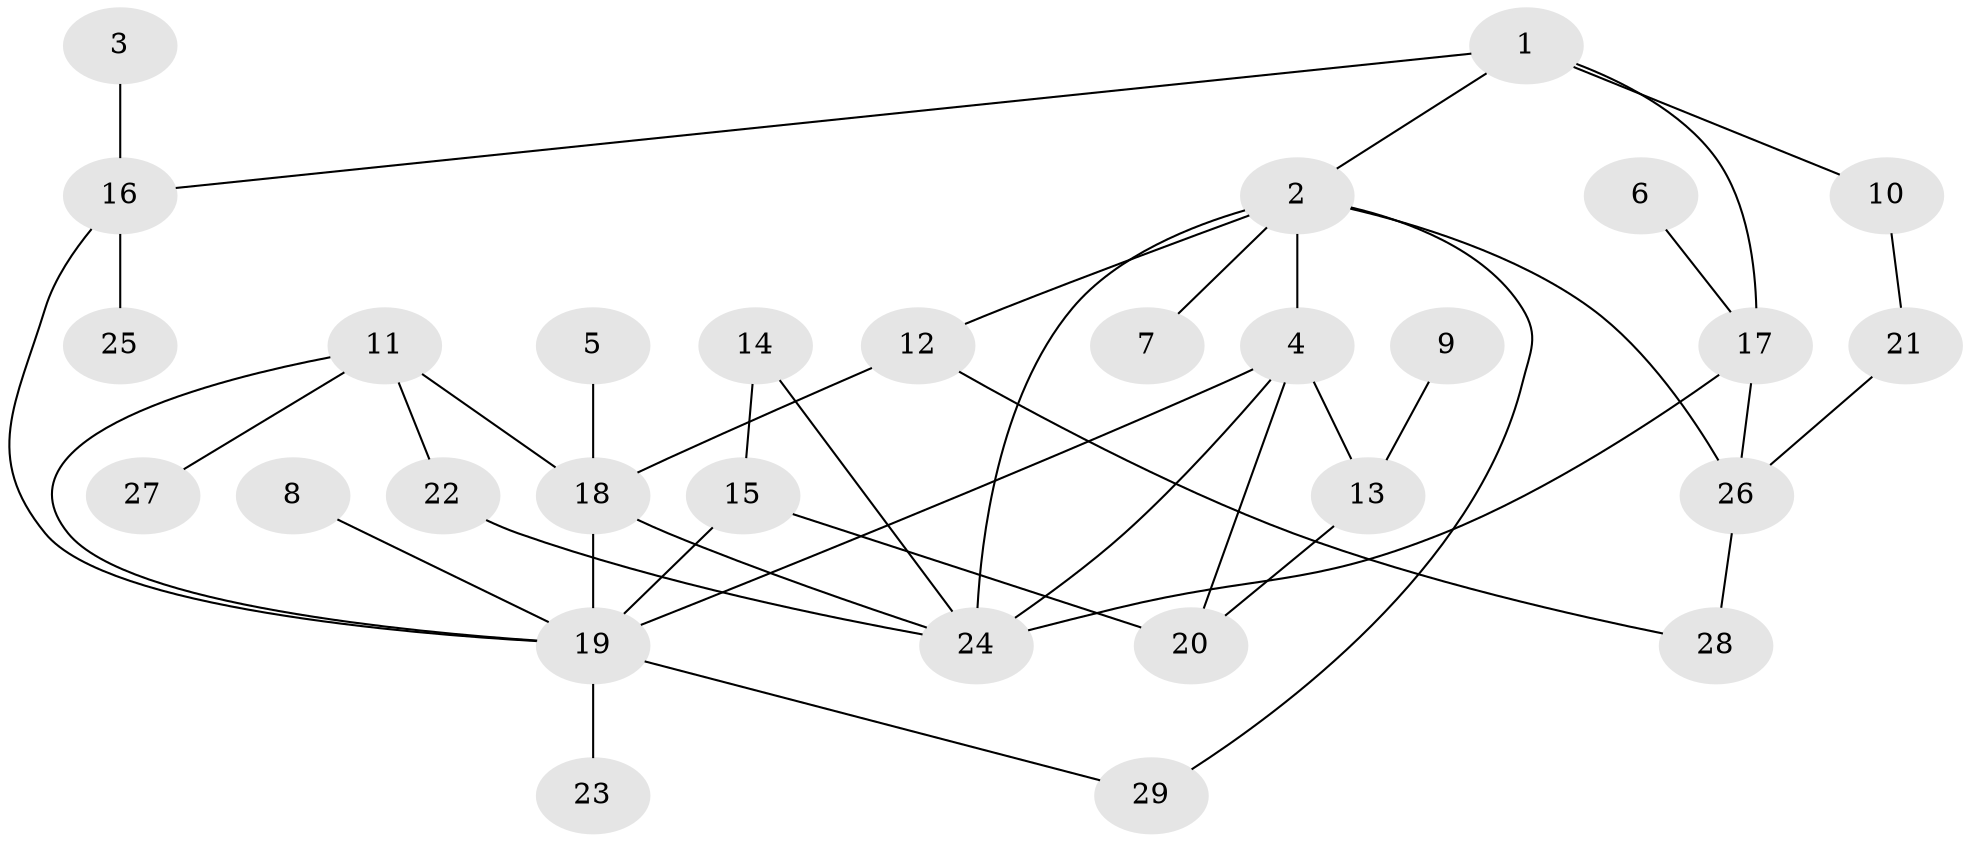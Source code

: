 // original degree distribution, {5: 0.05263157894736842, 4: 0.17543859649122806, 3: 0.19298245614035087, 2: 0.3333333333333333, 1: 0.22807017543859648, 7: 0.017543859649122806}
// Generated by graph-tools (version 1.1) at 2025/49/03/09/25 03:49:21]
// undirected, 29 vertices, 42 edges
graph export_dot {
graph [start="1"]
  node [color=gray90,style=filled];
  1;
  2;
  3;
  4;
  5;
  6;
  7;
  8;
  9;
  10;
  11;
  12;
  13;
  14;
  15;
  16;
  17;
  18;
  19;
  20;
  21;
  22;
  23;
  24;
  25;
  26;
  27;
  28;
  29;
  1 -- 2 [weight=1.0];
  1 -- 10 [weight=1.0];
  1 -- 16 [weight=1.0];
  1 -- 17 [weight=1.0];
  2 -- 4 [weight=1.0];
  2 -- 7 [weight=1.0];
  2 -- 12 [weight=1.0];
  2 -- 24 [weight=1.0];
  2 -- 26 [weight=1.0];
  2 -- 29 [weight=1.0];
  3 -- 16 [weight=1.0];
  4 -- 13 [weight=1.0];
  4 -- 19 [weight=1.0];
  4 -- 20 [weight=1.0];
  4 -- 24 [weight=1.0];
  5 -- 18 [weight=1.0];
  6 -- 17 [weight=1.0];
  8 -- 19 [weight=1.0];
  9 -- 13 [weight=1.0];
  10 -- 21 [weight=1.0];
  11 -- 18 [weight=1.0];
  11 -- 19 [weight=1.0];
  11 -- 22 [weight=1.0];
  11 -- 27 [weight=1.0];
  12 -- 18 [weight=1.0];
  12 -- 28 [weight=1.0];
  13 -- 20 [weight=1.0];
  14 -- 15 [weight=1.0];
  14 -- 24 [weight=1.0];
  15 -- 19 [weight=1.0];
  15 -- 20 [weight=2.0];
  16 -- 19 [weight=1.0];
  16 -- 25 [weight=1.0];
  17 -- 24 [weight=1.0];
  17 -- 26 [weight=1.0];
  18 -- 19 [weight=1.0];
  18 -- 24 [weight=1.0];
  19 -- 23 [weight=2.0];
  19 -- 29 [weight=1.0];
  21 -- 26 [weight=1.0];
  22 -- 24 [weight=1.0];
  26 -- 28 [weight=1.0];
}
